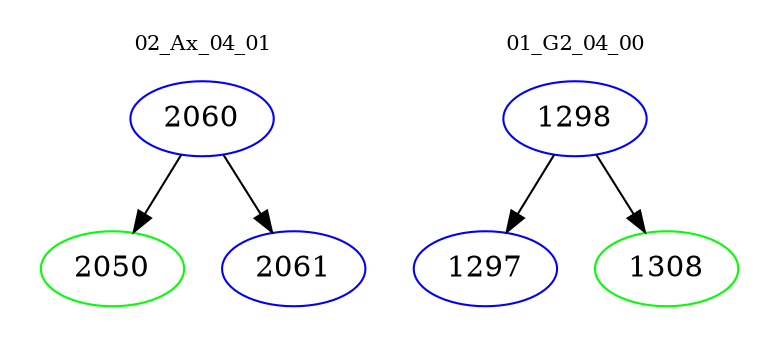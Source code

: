 digraph{
subgraph cluster_0 {
color = white
label = "02_Ax_04_01";
fontsize=10;
T0_2060 [label="2060", color="blue"]
T0_2060 -> T0_2050 [color="black"]
T0_2050 [label="2050", color="green"]
T0_2060 -> T0_2061 [color="black"]
T0_2061 [label="2061", color="blue"]
}
subgraph cluster_1 {
color = white
label = "01_G2_04_00";
fontsize=10;
T1_1298 [label="1298", color="blue"]
T1_1298 -> T1_1297 [color="black"]
T1_1297 [label="1297", color="blue"]
T1_1298 -> T1_1308 [color="black"]
T1_1308 [label="1308", color="green"]
}
}
